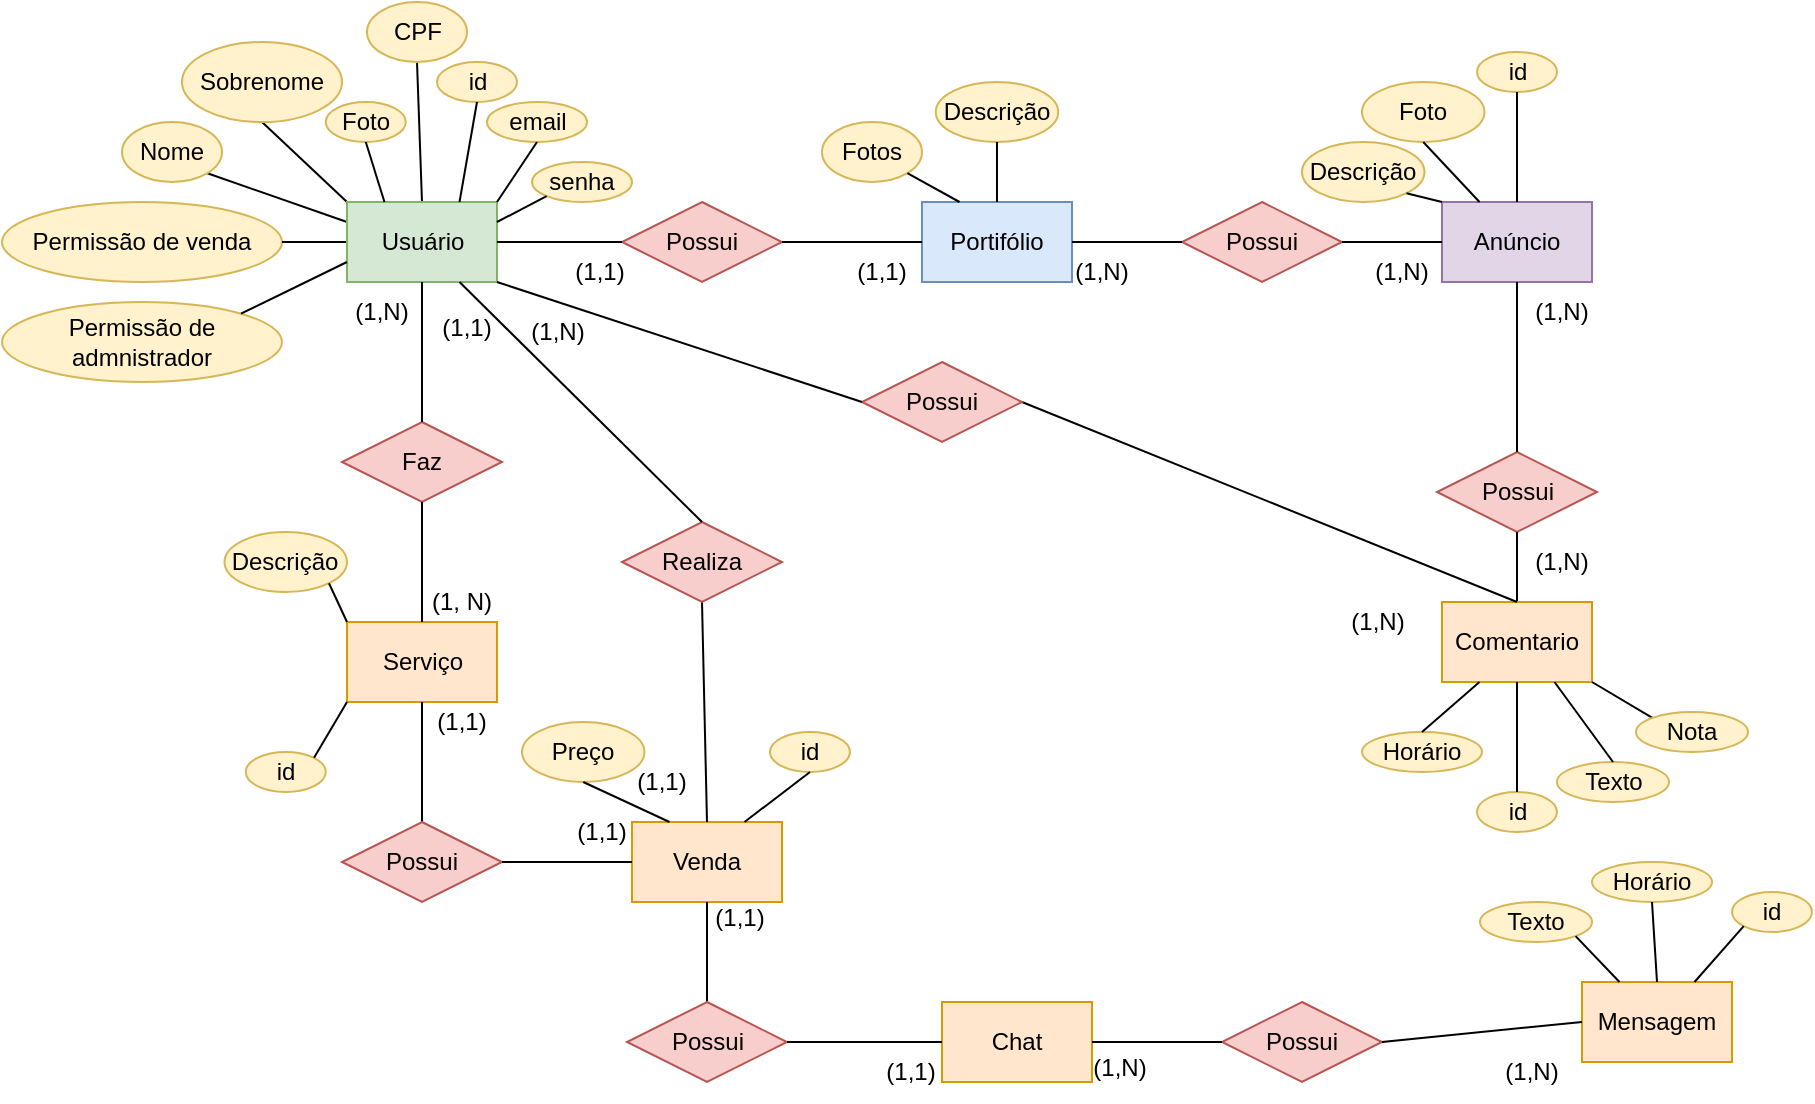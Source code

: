 <mxfile version="26.2.12">
  <diagram id="C5RBs43oDa-KdzZeNtuy" name="Page-1">
    <mxGraphModel grid="1" page="1" gridSize="10" guides="1" tooltips="1" connect="1" arrows="1" fold="1" pageScale="1" pageWidth="827" pageHeight="1169" math="0" shadow="0">
      <root>
        <mxCell id="WIyWlLk6GJQsqaUBKTNV-0" />
        <mxCell id="WIyWlLk6GJQsqaUBKTNV-1" parent="WIyWlLk6GJQsqaUBKTNV-0" />
        <mxCell id="rJo322jUPUT-9Uj5s9nA-3" value="Permissão de venda" style="ellipse;whiteSpace=wrap;html=1;fillColor=#fff2cc;strokeColor=#d6b656;" vertex="1" parent="WIyWlLk6GJQsqaUBKTNV-1">
          <mxGeometry x="10" y="130" width="140" height="40" as="geometry" />
        </mxCell>
        <mxCell id="rJo322jUPUT-9Uj5s9nA-7" value="" style="endArrow=none;html=1;rounded=0;entryX=1;entryY=1;entryDx=0;entryDy=0;exitX=0;exitY=0.25;exitDx=0;exitDy=0;" edge="1" parent="WIyWlLk6GJQsqaUBKTNV-1" source="rJo322jUPUT-9Uj5s9nA-11" target="rJo322jUPUT-9Uj5s9nA-12">
          <mxGeometry width="50" height="50" relative="1" as="geometry">
            <mxPoint x="183.18" y="117.322" as="sourcePoint" />
            <mxPoint x="122.678" y="115.607" as="targetPoint" />
          </mxGeometry>
        </mxCell>
        <mxCell id="rJo322jUPUT-9Uj5s9nA-8" value="" style="endArrow=none;html=1;rounded=0;entryX=0.5;entryY=1;entryDx=0;entryDy=0;exitX=0;exitY=0;exitDx=0;exitDy=0;" edge="1" parent="WIyWlLk6GJQsqaUBKTNV-1" source="rJo322jUPUT-9Uj5s9nA-11" target="rJo322jUPUT-9Uj5s9nA-13">
          <mxGeometry width="50" height="50" relative="1" as="geometry">
            <mxPoint x="215" y="110" as="sourcePoint" />
            <mxPoint x="155" y="90" as="targetPoint" />
          </mxGeometry>
        </mxCell>
        <mxCell id="rJo322jUPUT-9Uj5s9nA-9" value="" style="endArrow=none;html=1;rounded=0;exitX=0.5;exitY=0;exitDx=0;exitDy=0;entryX=0.5;entryY=1;entryDx=0;entryDy=0;" edge="1" parent="WIyWlLk6GJQsqaUBKTNV-1" source="rJo322jUPUT-9Uj5s9nA-11" target="rJo322jUPUT-9Uj5s9nA-14">
          <mxGeometry width="50" height="50" relative="1" as="geometry">
            <mxPoint x="246.82" y="117.322" as="sourcePoint" />
            <mxPoint x="210" y="90" as="targetPoint" />
          </mxGeometry>
        </mxCell>
        <mxCell id="rJo322jUPUT-9Uj5s9nA-10" value="" style="endArrow=none;html=1;rounded=0;entryX=0;entryY=0.5;entryDx=0;entryDy=0;exitX=1;exitY=0.5;exitDx=0;exitDy=0;" edge="1" parent="WIyWlLk6GJQsqaUBKTNV-1" source="rJo322jUPUT-9Uj5s9nA-3" target="rJo322jUPUT-9Uj5s9nA-11">
          <mxGeometry width="50" height="50" relative="1" as="geometry">
            <mxPoint x="390" y="330" as="sourcePoint" />
            <mxPoint x="170" y="135" as="targetPoint" />
          </mxGeometry>
        </mxCell>
        <mxCell id="rJo322jUPUT-9Uj5s9nA-11" value="Usuário" style="rounded=0;whiteSpace=wrap;html=1;fillColor=#d5e8d4;strokeColor=#82b366;" vertex="1" parent="WIyWlLk6GJQsqaUBKTNV-1">
          <mxGeometry x="182.5" y="130" width="75" height="40" as="geometry" />
        </mxCell>
        <mxCell id="rJo322jUPUT-9Uj5s9nA-12" value="Nome" style="ellipse;whiteSpace=wrap;html=1;fillColor=#fff2cc;strokeColor=#d6b656;" vertex="1" parent="WIyWlLk6GJQsqaUBKTNV-1">
          <mxGeometry x="70" y="90" width="50" height="30" as="geometry" />
        </mxCell>
        <mxCell id="rJo322jUPUT-9Uj5s9nA-13" value="Sobrenome" style="ellipse;whiteSpace=wrap;html=1;fillColor=#fff2cc;strokeColor=#d6b656;" vertex="1" parent="WIyWlLk6GJQsqaUBKTNV-1">
          <mxGeometry x="100" y="50" width="80" height="40" as="geometry" />
        </mxCell>
        <mxCell id="rJo322jUPUT-9Uj5s9nA-14" value="CPF" style="ellipse;whiteSpace=wrap;html=1;fillColor=#fff2cc;strokeColor=#d6b656;" vertex="1" parent="WIyWlLk6GJQsqaUBKTNV-1">
          <mxGeometry x="192.5" y="30" width="50" height="30" as="geometry" />
        </mxCell>
        <mxCell id="rJo322jUPUT-9Uj5s9nA-15" value="Possui" style="rhombus;whiteSpace=wrap;html=1;fillColor=#f8cecc;strokeColor=#b85450;" vertex="1" parent="WIyWlLk6GJQsqaUBKTNV-1">
          <mxGeometry x="320" y="130" width="80" height="40" as="geometry" />
        </mxCell>
        <mxCell id="rJo322jUPUT-9Uj5s9nA-16" value="" style="endArrow=none;html=1;rounded=0;entryX=1;entryY=0.5;entryDx=0;entryDy=0;exitX=0;exitY=0.5;exitDx=0;exitDy=0;" edge="1" parent="WIyWlLk6GJQsqaUBKTNV-1" source="rJo322jUPUT-9Uj5s9nA-15" target="rJo322jUPUT-9Uj5s9nA-11">
          <mxGeometry width="50" height="50" relative="1" as="geometry">
            <mxPoint x="390" y="330" as="sourcePoint" />
            <mxPoint x="440" y="280" as="targetPoint" />
          </mxGeometry>
        </mxCell>
        <mxCell id="rJo322jUPUT-9Uj5s9nA-17" value="Portifólio" style="rounded=0;whiteSpace=wrap;html=1;fillColor=#dae8fc;strokeColor=#6c8ebf;" vertex="1" parent="WIyWlLk6GJQsqaUBKTNV-1">
          <mxGeometry x="470" y="130" width="75" height="40" as="geometry" />
        </mxCell>
        <mxCell id="rJo322jUPUT-9Uj5s9nA-18" value="" style="endArrow=none;html=1;rounded=0;entryX=1;entryY=0.5;entryDx=0;entryDy=0;exitX=0;exitY=0.5;exitDx=0;exitDy=0;" edge="1" parent="WIyWlLk6GJQsqaUBKTNV-1" source="rJo322jUPUT-9Uj5s9nA-17" target="rJo322jUPUT-9Uj5s9nA-15">
          <mxGeometry width="50" height="50" relative="1" as="geometry">
            <mxPoint x="390" y="330" as="sourcePoint" />
            <mxPoint x="440" y="280" as="targetPoint" />
          </mxGeometry>
        </mxCell>
        <mxCell id="rJo322jUPUT-9Uj5s9nA-19" value="(1,1)" style="text;html=1;align=center;verticalAlign=middle;whiteSpace=wrap;rounded=0;" vertex="1" parent="WIyWlLk6GJQsqaUBKTNV-1">
          <mxGeometry x="290" y="155" width="37.5" height="20" as="geometry" />
        </mxCell>
        <mxCell id="rJo322jUPUT-9Uj5s9nA-20" value="(1,1)" style="text;html=1;align=center;verticalAlign=middle;whiteSpace=wrap;rounded=0;" vertex="1" parent="WIyWlLk6GJQsqaUBKTNV-1">
          <mxGeometry x="420" y="150" width="60" height="30" as="geometry" />
        </mxCell>
        <mxCell id="rJo322jUPUT-9Uj5s9nA-21" value="Fotos" style="ellipse;whiteSpace=wrap;html=1;fillColor=#fff2cc;strokeColor=#d6b656;" vertex="1" parent="WIyWlLk6GJQsqaUBKTNV-1">
          <mxGeometry x="420" y="90" width="50" height="30" as="geometry" />
        </mxCell>
        <mxCell id="rJo322jUPUT-9Uj5s9nA-23" value="Descrição" style="ellipse;whiteSpace=wrap;html=1;fillColor=#fff2cc;strokeColor=#d6b656;" vertex="1" parent="WIyWlLk6GJQsqaUBKTNV-1">
          <mxGeometry x="476.87" y="70" width="61.25" height="30" as="geometry" />
        </mxCell>
        <mxCell id="rJo322jUPUT-9Uj5s9nA-24" value="" style="endArrow=none;html=1;rounded=0;entryX=1;entryY=1;entryDx=0;entryDy=0;exitX=0.25;exitY=0;exitDx=0;exitDy=0;" edge="1" parent="WIyWlLk6GJQsqaUBKTNV-1" source="rJo322jUPUT-9Uj5s9nA-17" target="rJo322jUPUT-9Uj5s9nA-21">
          <mxGeometry width="50" height="50" relative="1" as="geometry">
            <mxPoint x="390" y="330" as="sourcePoint" />
            <mxPoint x="440" y="280" as="targetPoint" />
          </mxGeometry>
        </mxCell>
        <mxCell id="rJo322jUPUT-9Uj5s9nA-25" value="" style="endArrow=none;html=1;rounded=0;entryX=0.5;entryY=1;entryDx=0;entryDy=0;exitX=0.5;exitY=0;exitDx=0;exitDy=0;" edge="1" parent="WIyWlLk6GJQsqaUBKTNV-1" source="rJo322jUPUT-9Uj5s9nA-17" target="rJo322jUPUT-9Uj5s9nA-23">
          <mxGeometry width="50" height="50" relative="1" as="geometry">
            <mxPoint x="390" y="330" as="sourcePoint" />
            <mxPoint x="440" y="280" as="targetPoint" />
          </mxGeometry>
        </mxCell>
        <mxCell id="rJo322jUPUT-9Uj5s9nA-27" value="Anúncio" style="rounded=0;whiteSpace=wrap;html=1;fillColor=#e1d5e7;strokeColor=#9673a6;" vertex="1" parent="WIyWlLk6GJQsqaUBKTNV-1">
          <mxGeometry x="730" y="130" width="75" height="40" as="geometry" />
        </mxCell>
        <mxCell id="rJo322jUPUT-9Uj5s9nA-28" value="Possui" style="rhombus;whiteSpace=wrap;html=1;fillColor=#f8cecc;strokeColor=#b85450;" vertex="1" parent="WIyWlLk6GJQsqaUBKTNV-1">
          <mxGeometry x="600" y="130" width="80" height="40" as="geometry" />
        </mxCell>
        <mxCell id="rJo322jUPUT-9Uj5s9nA-29" value="" style="endArrow=none;html=1;rounded=0;entryX=1;entryY=0.5;entryDx=0;entryDy=0;exitX=0;exitY=0.5;exitDx=0;exitDy=0;" edge="1" parent="WIyWlLk6GJQsqaUBKTNV-1" source="rJo322jUPUT-9Uj5s9nA-28" target="rJo322jUPUT-9Uj5s9nA-17">
          <mxGeometry width="50" height="50" relative="1" as="geometry">
            <mxPoint x="390" y="330" as="sourcePoint" />
            <mxPoint x="440" y="280" as="targetPoint" />
          </mxGeometry>
        </mxCell>
        <mxCell id="rJo322jUPUT-9Uj5s9nA-30" value="" style="endArrow=none;html=1;rounded=0;entryX=1;entryY=0.5;entryDx=0;entryDy=0;exitX=0;exitY=0.5;exitDx=0;exitDy=0;" edge="1" parent="WIyWlLk6GJQsqaUBKTNV-1" source="rJo322jUPUT-9Uj5s9nA-27" target="rJo322jUPUT-9Uj5s9nA-28">
          <mxGeometry width="50" height="50" relative="1" as="geometry">
            <mxPoint x="390" y="330" as="sourcePoint" />
            <mxPoint x="440" y="280" as="targetPoint" />
          </mxGeometry>
        </mxCell>
        <mxCell id="rJo322jUPUT-9Uj5s9nA-31" value="(1,N)" style="text;html=1;align=center;verticalAlign=middle;whiteSpace=wrap;rounded=0;" vertex="1" parent="WIyWlLk6GJQsqaUBKTNV-1">
          <mxGeometry x="530" y="150" width="60" height="30" as="geometry" />
        </mxCell>
        <mxCell id="rJo322jUPUT-9Uj5s9nA-32" value="(1,N)" style="text;html=1;align=center;verticalAlign=middle;whiteSpace=wrap;rounded=0;" vertex="1" parent="WIyWlLk6GJQsqaUBKTNV-1">
          <mxGeometry x="680" y="150" width="60" height="30" as="geometry" />
        </mxCell>
        <mxCell id="rJo322jUPUT-9Uj5s9nA-33" value="Preço" style="ellipse;whiteSpace=wrap;html=1;fillColor=#fff2cc;strokeColor=#d6b656;" vertex="1" parent="WIyWlLk6GJQsqaUBKTNV-1">
          <mxGeometry x="270" y="390" width="61.25" height="30" as="geometry" />
        </mxCell>
        <mxCell id="rJo322jUPUT-9Uj5s9nA-35" value="Foto" style="ellipse;whiteSpace=wrap;html=1;fillColor=#fff2cc;strokeColor=#d6b656;" vertex="1" parent="WIyWlLk6GJQsqaUBKTNV-1">
          <mxGeometry x="690" y="70" width="61.25" height="30" as="geometry" />
        </mxCell>
        <mxCell id="rJo322jUPUT-9Uj5s9nA-36" value="Descrição" style="ellipse;whiteSpace=wrap;html=1;fillColor=#fff2cc;strokeColor=#d6b656;" vertex="1" parent="WIyWlLk6GJQsqaUBKTNV-1">
          <mxGeometry x="660" y="100" width="61.25" height="30" as="geometry" />
        </mxCell>
        <mxCell id="rJo322jUPUT-9Uj5s9nA-38" value="Serviço" style="rounded=0;whiteSpace=wrap;html=1;fillColor=#ffe6cc;strokeColor=#d79b00;" vertex="1" parent="WIyWlLk6GJQsqaUBKTNV-1">
          <mxGeometry x="182.5" y="340" width="75" height="40" as="geometry" />
        </mxCell>
        <mxCell id="rJo322jUPUT-9Uj5s9nA-39" value="Faz" style="rhombus;whiteSpace=wrap;html=1;fillColor=#f8cecc;strokeColor=#b85450;" vertex="1" parent="WIyWlLk6GJQsqaUBKTNV-1">
          <mxGeometry x="180" y="240" width="80" height="40" as="geometry" />
        </mxCell>
        <mxCell id="rJo322jUPUT-9Uj5s9nA-40" value="" style="endArrow=none;html=1;rounded=0;entryX=0.5;entryY=1;entryDx=0;entryDy=0;" edge="1" parent="WIyWlLk6GJQsqaUBKTNV-1" source="rJo322jUPUT-9Uj5s9nA-39" target="rJo322jUPUT-9Uj5s9nA-11">
          <mxGeometry width="50" height="50" relative="1" as="geometry">
            <mxPoint x="400" y="330" as="sourcePoint" />
            <mxPoint x="450" y="280" as="targetPoint" />
          </mxGeometry>
        </mxCell>
        <mxCell id="rJo322jUPUT-9Uj5s9nA-41" value="" style="endArrow=none;html=1;rounded=0;entryX=0.5;entryY=1;entryDx=0;entryDy=0;exitX=0.5;exitY=0;exitDx=0;exitDy=0;" edge="1" parent="WIyWlLk6GJQsqaUBKTNV-1" source="rJo322jUPUT-9Uj5s9nA-38" target="rJo322jUPUT-9Uj5s9nA-39">
          <mxGeometry width="50" height="50" relative="1" as="geometry">
            <mxPoint x="400" y="330" as="sourcePoint" />
            <mxPoint x="450" y="280" as="targetPoint" />
          </mxGeometry>
        </mxCell>
        <mxCell id="rJo322jUPUT-9Uj5s9nA-42" value="" style="endArrow=none;html=1;rounded=0;entryX=0.5;entryY=1;entryDx=0;entryDy=0;exitX=0.5;exitY=0;exitDx=0;exitDy=0;" edge="1" parent="WIyWlLk6GJQsqaUBKTNV-1" source="00OQnyMCNiGvxZlwMAmh-0" target="rJo322jUPUT-9Uj5s9nA-38">
          <mxGeometry width="50" height="50" relative="1" as="geometry">
            <mxPoint x="220" y="450" as="sourcePoint" />
            <mxPoint x="450" y="280" as="targetPoint" />
          </mxGeometry>
        </mxCell>
        <mxCell id="rJo322jUPUT-9Uj5s9nA-43" value="Descrição" style="ellipse;whiteSpace=wrap;html=1;fillColor=#fff2cc;strokeColor=#d6b656;" vertex="1" parent="WIyWlLk6GJQsqaUBKTNV-1">
          <mxGeometry x="121.25" y="295" width="61.25" height="30" as="geometry" />
        </mxCell>
        <mxCell id="rJo322jUPUT-9Uj5s9nA-44" value="" style="endArrow=none;html=1;rounded=0;entryX=1;entryY=1;entryDx=0;entryDy=0;exitX=0;exitY=0;exitDx=0;exitDy=0;" edge="1" parent="WIyWlLk6GJQsqaUBKTNV-1" source="rJo322jUPUT-9Uj5s9nA-38" target="rJo322jUPUT-9Uj5s9nA-43">
          <mxGeometry width="50" height="50" relative="1" as="geometry">
            <mxPoint x="400" y="330" as="sourcePoint" />
            <mxPoint x="450" y="280" as="targetPoint" />
          </mxGeometry>
        </mxCell>
        <mxCell id="rJo322jUPUT-9Uj5s9nA-46" value="" style="endArrow=none;html=1;rounded=0;entryX=1;entryY=1;entryDx=0;entryDy=0;exitX=0;exitY=0;exitDx=0;exitDy=0;" edge="1" parent="WIyWlLk6GJQsqaUBKTNV-1" source="rJo322jUPUT-9Uj5s9nA-27" target="rJo322jUPUT-9Uj5s9nA-36">
          <mxGeometry width="50" height="50" relative="1" as="geometry">
            <mxPoint x="720" y="260" as="sourcePoint" />
            <mxPoint x="770" y="210" as="targetPoint" />
            <Array as="points" />
          </mxGeometry>
        </mxCell>
        <mxCell id="rJo322jUPUT-9Uj5s9nA-48" value="" style="endArrow=none;html=1;rounded=0;entryX=0.5;entryY=1;entryDx=0;entryDy=0;exitX=0.25;exitY=0;exitDx=0;exitDy=0;" edge="1" parent="WIyWlLk6GJQsqaUBKTNV-1" source="rJo322jUPUT-9Uj5s9nA-27" target="rJo322jUPUT-9Uj5s9nA-35">
          <mxGeometry width="50" height="50" relative="1" as="geometry">
            <mxPoint x="750" y="360" as="sourcePoint" />
            <mxPoint x="800" y="310" as="targetPoint" />
          </mxGeometry>
        </mxCell>
        <mxCell id="rJo322jUPUT-9Uj5s9nA-49" value="id" style="ellipse;whiteSpace=wrap;html=1;fillColor=#fff2cc;strokeColor=#d6b656;" vertex="1" parent="WIyWlLk6GJQsqaUBKTNV-1">
          <mxGeometry x="227.5" y="60" width="40" height="20" as="geometry" />
        </mxCell>
        <mxCell id="rJo322jUPUT-9Uj5s9nA-51" value="" style="endArrow=none;html=1;rounded=0;exitX=0.75;exitY=0;exitDx=0;exitDy=0;entryX=0.5;entryY=1;entryDx=0;entryDy=0;" edge="1" parent="WIyWlLk6GJQsqaUBKTNV-1" source="rJo322jUPUT-9Uj5s9nA-11" target="rJo322jUPUT-9Uj5s9nA-49">
          <mxGeometry width="50" height="50" relative="1" as="geometry">
            <mxPoint x="400" y="330" as="sourcePoint" />
            <mxPoint x="260" y="90" as="targetPoint" />
          </mxGeometry>
        </mxCell>
        <mxCell id="rJo322jUPUT-9Uj5s9nA-52" value="(1,N)" style="text;html=1;align=center;verticalAlign=middle;whiteSpace=wrap;rounded=0;" vertex="1" parent="WIyWlLk6GJQsqaUBKTNV-1">
          <mxGeometry x="170" y="170" width="60" height="30" as="geometry" />
        </mxCell>
        <mxCell id="rJo322jUPUT-9Uj5s9nA-53" value="(1, N)" style="text;html=1;align=center;verticalAlign=middle;whiteSpace=wrap;rounded=0;" vertex="1" parent="WIyWlLk6GJQsqaUBKTNV-1">
          <mxGeometry x="210" y="315" width="60" height="30" as="geometry" />
        </mxCell>
        <mxCell id="00OQnyMCNiGvxZlwMAmh-0" value="Possui" style="rhombus;whiteSpace=wrap;html=1;fillColor=#f8cecc;strokeColor=#b85450;" vertex="1" parent="WIyWlLk6GJQsqaUBKTNV-1">
          <mxGeometry x="180" y="440" width="80" height="40" as="geometry" />
        </mxCell>
        <mxCell id="00OQnyMCNiGvxZlwMAmh-2" value="Venda" style="rounded=0;whiteSpace=wrap;html=1;fillColor=#ffe6cc;strokeColor=#d79b00;" vertex="1" parent="WIyWlLk6GJQsqaUBKTNV-1">
          <mxGeometry x="325" y="440" width="75" height="40" as="geometry" />
        </mxCell>
        <mxCell id="00OQnyMCNiGvxZlwMAmh-3" value="" style="endArrow=none;html=1;rounded=0;exitX=1;exitY=0.5;exitDx=0;exitDy=0;entryX=0;entryY=0.5;entryDx=0;entryDy=0;" edge="1" parent="WIyWlLk6GJQsqaUBKTNV-1" source="00OQnyMCNiGvxZlwMAmh-0" target="00OQnyMCNiGvxZlwMAmh-2">
          <mxGeometry width="50" height="50" relative="1" as="geometry">
            <mxPoint x="580" y="370" as="sourcePoint" />
            <mxPoint x="630" y="320" as="targetPoint" />
          </mxGeometry>
        </mxCell>
        <mxCell id="00OQnyMCNiGvxZlwMAmh-5" value="" style="endArrow=none;html=1;rounded=0;exitX=0.5;exitY=1;exitDx=0;exitDy=0;entryX=0.25;entryY=0;entryDx=0;entryDy=0;" edge="1" parent="WIyWlLk6GJQsqaUBKTNV-1" source="rJo322jUPUT-9Uj5s9nA-33" target="00OQnyMCNiGvxZlwMAmh-2">
          <mxGeometry width="50" height="50" relative="1" as="geometry">
            <mxPoint x="580" y="370" as="sourcePoint" />
            <mxPoint x="630" y="320" as="targetPoint" />
          </mxGeometry>
        </mxCell>
        <mxCell id="00OQnyMCNiGvxZlwMAmh-7" value="id" style="ellipse;whiteSpace=wrap;html=1;fillColor=#fff2cc;strokeColor=#d6b656;" vertex="1" parent="WIyWlLk6GJQsqaUBKTNV-1">
          <mxGeometry x="394" y="395" width="40" height="20" as="geometry" />
        </mxCell>
        <mxCell id="00OQnyMCNiGvxZlwMAmh-8" value="id" style="ellipse;whiteSpace=wrap;html=1;fillColor=#fff2cc;strokeColor=#d6b656;" vertex="1" parent="WIyWlLk6GJQsqaUBKTNV-1">
          <mxGeometry x="131.88" y="405" width="40" height="20" as="geometry" />
        </mxCell>
        <mxCell id="00OQnyMCNiGvxZlwMAmh-9" value="" style="endArrow=none;html=1;rounded=0;exitX=1;exitY=0;exitDx=0;exitDy=0;entryX=0;entryY=1;entryDx=0;entryDy=0;" edge="1" parent="WIyWlLk6GJQsqaUBKTNV-1" source="00OQnyMCNiGvxZlwMAmh-8" target="rJo322jUPUT-9Uj5s9nA-38">
          <mxGeometry width="50" height="50" relative="1" as="geometry">
            <mxPoint x="580" y="370" as="sourcePoint" />
            <mxPoint x="630" y="320" as="targetPoint" />
          </mxGeometry>
        </mxCell>
        <mxCell id="00OQnyMCNiGvxZlwMAmh-10" value="" style="endArrow=none;html=1;rounded=0;entryX=0.75;entryY=0;entryDx=0;entryDy=0;exitX=0.5;exitY=1;exitDx=0;exitDy=0;" edge="1" parent="WIyWlLk6GJQsqaUBKTNV-1" source="00OQnyMCNiGvxZlwMAmh-7" target="00OQnyMCNiGvxZlwMAmh-2">
          <mxGeometry width="50" height="50" relative="1" as="geometry">
            <mxPoint x="390" y="390" as="sourcePoint" />
            <mxPoint x="630" y="320" as="targetPoint" />
          </mxGeometry>
        </mxCell>
        <mxCell id="00OQnyMCNiGvxZlwMAmh-13" value="(1,1)" style="text;html=1;align=center;verticalAlign=middle;whiteSpace=wrap;rounded=0;" vertex="1" parent="WIyWlLk6GJQsqaUBKTNV-1">
          <mxGeometry x="210" y="375" width="60" height="30" as="geometry" />
        </mxCell>
        <mxCell id="00OQnyMCNiGvxZlwMAmh-14" value="(1,1)" style="text;html=1;align=center;verticalAlign=middle;whiteSpace=wrap;rounded=0;" vertex="1" parent="WIyWlLk6GJQsqaUBKTNV-1">
          <mxGeometry x="280" y="430" width="60" height="30" as="geometry" />
        </mxCell>
        <mxCell id="00OQnyMCNiGvxZlwMAmh-15" value="" style="endArrow=none;html=1;rounded=0;exitX=0.5;exitY=0;exitDx=0;exitDy=0;entryX=0.5;entryY=1;entryDx=0;entryDy=0;" edge="1" parent="WIyWlLk6GJQsqaUBKTNV-1" source="00OQnyMCNiGvxZlwMAmh-2" target="00OQnyMCNiGvxZlwMAmh-16">
          <mxGeometry width="50" height="50" relative="1" as="geometry">
            <mxPoint x="590" y="360" as="sourcePoint" />
            <mxPoint x="360" y="330" as="targetPoint" />
          </mxGeometry>
        </mxCell>
        <mxCell id="00OQnyMCNiGvxZlwMAmh-16" value="Realiza" style="rhombus;whiteSpace=wrap;html=1;fillColor=#f8cecc;strokeColor=#b85450;" vertex="1" parent="WIyWlLk6GJQsqaUBKTNV-1">
          <mxGeometry x="320" y="290" width="80" height="40" as="geometry" />
        </mxCell>
        <mxCell id="00OQnyMCNiGvxZlwMAmh-17" value="" style="endArrow=none;html=1;rounded=0;exitX=0.5;exitY=0;exitDx=0;exitDy=0;entryX=0.75;entryY=1;entryDx=0;entryDy=0;" edge="1" parent="WIyWlLk6GJQsqaUBKTNV-1" source="00OQnyMCNiGvxZlwMAmh-16" target="rJo322jUPUT-9Uj5s9nA-11">
          <mxGeometry width="50" height="50" relative="1" as="geometry">
            <mxPoint x="377.5" y="290" as="sourcePoint" />
            <mxPoint x="256.25" y="170" as="targetPoint" />
          </mxGeometry>
        </mxCell>
        <mxCell id="00OQnyMCNiGvxZlwMAmh-18" value="(1,1)" style="text;html=1;align=center;verticalAlign=middle;whiteSpace=wrap;rounded=0;" vertex="1" parent="WIyWlLk6GJQsqaUBKTNV-1">
          <mxGeometry x="310" y="405" width="60" height="30" as="geometry" />
        </mxCell>
        <mxCell id="00OQnyMCNiGvxZlwMAmh-19" value="(1,1)" style="text;html=1;align=center;verticalAlign=middle;whiteSpace=wrap;rounded=0;" vertex="1" parent="WIyWlLk6GJQsqaUBKTNV-1">
          <mxGeometry x="225" y="185" width="35" height="15" as="geometry" />
        </mxCell>
        <mxCell id="ABq3TiC7xBRhp3iJ4t2z-0" value="Permissão de admnistrador" style="ellipse;whiteSpace=wrap;html=1;fillColor=#fff2cc;strokeColor=#d6b656;" vertex="1" parent="WIyWlLk6GJQsqaUBKTNV-1">
          <mxGeometry x="10" y="180" width="140" height="40" as="geometry" />
        </mxCell>
        <mxCell id="ABq3TiC7xBRhp3iJ4t2z-1" value="" style="endArrow=none;html=1;rounded=0;exitX=1;exitY=0;exitDx=0;exitDy=0;entryX=0;entryY=0.75;entryDx=0;entryDy=0;" edge="1" parent="WIyWlLk6GJQsqaUBKTNV-1" source="ABq3TiC7xBRhp3iJ4t2z-0" target="rJo322jUPUT-9Uj5s9nA-11">
          <mxGeometry width="50" height="50" relative="1" as="geometry">
            <mxPoint x="390" y="340" as="sourcePoint" />
            <mxPoint x="440" y="290" as="targetPoint" />
          </mxGeometry>
        </mxCell>
        <mxCell id="ABq3TiC7xBRhp3iJ4t2z-2" value="Chat" style="rounded=0;whiteSpace=wrap;html=1;fillColor=#ffe6cc;strokeColor=#d79b00;" vertex="1" parent="WIyWlLk6GJQsqaUBKTNV-1">
          <mxGeometry x="480" y="530" width="75" height="40" as="geometry" />
        </mxCell>
        <mxCell id="ABq3TiC7xBRhp3iJ4t2z-3" value="" style="endArrow=none;html=1;rounded=0;exitX=0.5;exitY=0;exitDx=0;exitDy=0;entryX=0.5;entryY=1;entryDx=0;entryDy=0;" edge="1" parent="WIyWlLk6GJQsqaUBKTNV-1" target="00OQnyMCNiGvxZlwMAmh-2" source="ABq3TiC7xBRhp3iJ4t2z-4">
          <mxGeometry width="50" height="50" relative="1" as="geometry">
            <mxPoint x="112.5" y="360" as="sourcePoint" />
            <mxPoint x="175" y="360" as="targetPoint" />
          </mxGeometry>
        </mxCell>
        <mxCell id="ABq3TiC7xBRhp3iJ4t2z-4" value="Possui" style="rhombus;whiteSpace=wrap;html=1;fillColor=#f8cecc;strokeColor=#b85450;" vertex="1" parent="WIyWlLk6GJQsqaUBKTNV-1">
          <mxGeometry x="322.5" y="530" width="80" height="40" as="geometry" />
        </mxCell>
        <mxCell id="ABq3TiC7xBRhp3iJ4t2z-5" value="" style="endArrow=none;html=1;rounded=0;entryX=0;entryY=0.5;entryDx=0;entryDy=0;exitX=1;exitY=0.5;exitDx=0;exitDy=0;" edge="1" parent="WIyWlLk6GJQsqaUBKTNV-1" source="ABq3TiC7xBRhp3iJ4t2z-4" target="ABq3TiC7xBRhp3iJ4t2z-2">
          <mxGeometry width="50" height="50" relative="1" as="geometry">
            <mxPoint x="410" y="550" as="sourcePoint" />
            <mxPoint x="440" y="290" as="targetPoint" />
          </mxGeometry>
        </mxCell>
        <mxCell id="ABq3TiC7xBRhp3iJ4t2z-6" value="(1,1)" style="text;html=1;align=center;verticalAlign=middle;whiteSpace=wrap;rounded=0;" vertex="1" parent="WIyWlLk6GJQsqaUBKTNV-1">
          <mxGeometry x="451.87" y="557.5" width="25" height="15" as="geometry" />
        </mxCell>
        <mxCell id="ABq3TiC7xBRhp3iJ4t2z-8" value="(1,1)" style="text;html=1;align=center;verticalAlign=middle;whiteSpace=wrap;rounded=0;" vertex="1" parent="WIyWlLk6GJQsqaUBKTNV-1">
          <mxGeometry x="364" y="480" width="30" height="15" as="geometry" />
        </mxCell>
        <mxCell id="ABq3TiC7xBRhp3iJ4t2z-11" value="Mensagem" style="rounded=0;whiteSpace=wrap;html=1;fillColor=#ffe6cc;strokeColor=#d79b00;" vertex="1" parent="WIyWlLk6GJQsqaUBKTNV-1">
          <mxGeometry x="800" y="520" width="75" height="40" as="geometry" />
        </mxCell>
        <mxCell id="ABq3TiC7xBRhp3iJ4t2z-12" value="Possui" style="rhombus;whiteSpace=wrap;html=1;fillColor=#f8cecc;strokeColor=#b85450;" vertex="1" parent="WIyWlLk6GJQsqaUBKTNV-1">
          <mxGeometry x="620" y="530" width="80" height="40" as="geometry" />
        </mxCell>
        <mxCell id="ABq3TiC7xBRhp3iJ4t2z-13" value="" style="endArrow=none;html=1;rounded=0;exitX=0;exitY=0.5;exitDx=0;exitDy=0;entryX=1;entryY=0.5;entryDx=0;entryDy=0;" edge="1" parent="WIyWlLk6GJQsqaUBKTNV-1" source="ABq3TiC7xBRhp3iJ4t2z-12" target="ABq3TiC7xBRhp3iJ4t2z-2">
          <mxGeometry width="50" height="50" relative="1" as="geometry">
            <mxPoint x="390" y="350" as="sourcePoint" />
            <mxPoint x="440" y="300" as="targetPoint" />
          </mxGeometry>
        </mxCell>
        <mxCell id="ABq3TiC7xBRhp3iJ4t2z-15" value="(1,N)" style="text;html=1;align=center;verticalAlign=middle;whiteSpace=wrap;rounded=0;" vertex="1" parent="WIyWlLk6GJQsqaUBKTNV-1">
          <mxGeometry x="555" y="557.5" width="28.12" height="10" as="geometry" />
        </mxCell>
        <mxCell id="ABq3TiC7xBRhp3iJ4t2z-16" value="(1,N)" style="text;html=1;align=center;verticalAlign=middle;whiteSpace=wrap;rounded=0;" vertex="1" parent="WIyWlLk6GJQsqaUBKTNV-1">
          <mxGeometry x="745" y="550" width="60" height="30" as="geometry" />
        </mxCell>
        <mxCell id="ABq3TiC7xBRhp3iJ4t2z-18" value="id" style="ellipse;whiteSpace=wrap;html=1;fillColor=#fff2cc;strokeColor=#d6b656;" vertex="1" parent="WIyWlLk6GJQsqaUBKTNV-1">
          <mxGeometry x="875" y="475" width="40" height="20" as="geometry" />
        </mxCell>
        <mxCell id="ABq3TiC7xBRhp3iJ4t2z-19" value="Texto" style="ellipse;whiteSpace=wrap;html=1;fillColor=#fff2cc;strokeColor=#d6b656;" vertex="1" parent="WIyWlLk6GJQsqaUBKTNV-1">
          <mxGeometry x="749" y="480" width="56" height="20" as="geometry" />
        </mxCell>
        <mxCell id="ABq3TiC7xBRhp3iJ4t2z-20" value="Horário" style="ellipse;whiteSpace=wrap;html=1;fillColor=#fff2cc;strokeColor=#d6b656;" vertex="1" parent="WIyWlLk6GJQsqaUBKTNV-1">
          <mxGeometry x="805" y="460" width="60" height="20" as="geometry" />
        </mxCell>
        <mxCell id="ABq3TiC7xBRhp3iJ4t2z-21" value="" style="endArrow=none;html=1;rounded=0;exitX=0.5;exitY=0;exitDx=0;exitDy=0;entryX=0.5;entryY=1;entryDx=0;entryDy=0;" edge="1" parent="WIyWlLk6GJQsqaUBKTNV-1" source="ABq3TiC7xBRhp3iJ4t2z-11" target="ABq3TiC7xBRhp3iJ4t2z-20">
          <mxGeometry width="50" height="50" relative="1" as="geometry">
            <mxPoint x="410" y="350" as="sourcePoint" />
            <mxPoint x="460" y="300" as="targetPoint" />
          </mxGeometry>
        </mxCell>
        <mxCell id="ABq3TiC7xBRhp3iJ4t2z-22" value="" style="endArrow=none;html=1;rounded=0;exitX=0.75;exitY=0;exitDx=0;exitDy=0;entryX=0;entryY=1;entryDx=0;entryDy=0;" edge="1" parent="WIyWlLk6GJQsqaUBKTNV-1" source="ABq3TiC7xBRhp3iJ4t2z-11" target="ABq3TiC7xBRhp3iJ4t2z-18">
          <mxGeometry width="50" height="50" relative="1" as="geometry">
            <mxPoint x="410" y="350" as="sourcePoint" />
            <mxPoint x="460" y="300" as="targetPoint" />
          </mxGeometry>
        </mxCell>
        <mxCell id="ABq3TiC7xBRhp3iJ4t2z-23" value="" style="endArrow=none;html=1;rounded=0;exitX=0.25;exitY=0;exitDx=0;exitDy=0;entryX=1;entryY=1;entryDx=0;entryDy=0;" edge="1" parent="WIyWlLk6GJQsqaUBKTNV-1" source="ABq3TiC7xBRhp3iJ4t2z-11" target="ABq3TiC7xBRhp3iJ4t2z-19">
          <mxGeometry width="50" height="50" relative="1" as="geometry">
            <mxPoint x="410" y="350" as="sourcePoint" />
            <mxPoint x="460" y="300" as="targetPoint" />
          </mxGeometry>
        </mxCell>
        <mxCell id="ABq3TiC7xBRhp3iJ4t2z-25" value="Possui" style="rhombus;whiteSpace=wrap;html=1;fillColor=#f8cecc;strokeColor=#b85450;" vertex="1" parent="WIyWlLk6GJQsqaUBKTNV-1">
          <mxGeometry x="727.5" y="255" width="80" height="40" as="geometry" />
        </mxCell>
        <mxCell id="ABq3TiC7xBRhp3iJ4t2z-26" value="" style="endArrow=none;html=1;rounded=0;entryX=0.5;entryY=1;entryDx=0;entryDy=0;exitX=0.5;exitY=0;exitDx=0;exitDy=0;" edge="1" parent="WIyWlLk6GJQsqaUBKTNV-1" source="ABq3TiC7xBRhp3iJ4t2z-28" target="ABq3TiC7xBRhp3iJ4t2z-25">
          <mxGeometry width="50" height="50" relative="1" as="geometry">
            <mxPoint x="767.5" y="345" as="sourcePoint" />
            <mxPoint x="460" y="300" as="targetPoint" />
          </mxGeometry>
        </mxCell>
        <mxCell id="ABq3TiC7xBRhp3iJ4t2z-27" value="" style="endArrow=none;html=1;rounded=0;entryX=0.5;entryY=1;entryDx=0;entryDy=0;exitX=0.5;exitY=0;exitDx=0;exitDy=0;" edge="1" parent="WIyWlLk6GJQsqaUBKTNV-1" source="ABq3TiC7xBRhp3iJ4t2z-25" target="rJo322jUPUT-9Uj5s9nA-27">
          <mxGeometry width="50" height="50" relative="1" as="geometry">
            <mxPoint x="410" y="350" as="sourcePoint" />
            <mxPoint x="460" y="300" as="targetPoint" />
          </mxGeometry>
        </mxCell>
        <mxCell id="ABq3TiC7xBRhp3iJ4t2z-28" value="Comentario" style="rounded=0;whiteSpace=wrap;html=1;fillColor=#ffe6cc;strokeColor=#d79b00;" vertex="1" parent="WIyWlLk6GJQsqaUBKTNV-1">
          <mxGeometry x="730" y="330" width="75" height="40" as="geometry" />
        </mxCell>
        <mxCell id="ABq3TiC7xBRhp3iJ4t2z-31" value="" style="endArrow=none;html=1;rounded=0;exitX=0.5;exitY=0;exitDx=0;exitDy=0;entryX=1;entryY=0.5;entryDx=0;entryDy=0;" edge="1" parent="WIyWlLk6GJQsqaUBKTNV-1" source="ABq3TiC7xBRhp3iJ4t2z-28" target="5YYJP8TUYgn2K-aYpaNx-1">
          <mxGeometry width="50" height="50" relative="1" as="geometry">
            <mxPoint x="410" y="350" as="sourcePoint" />
            <mxPoint x="530" y="250" as="targetPoint" />
          </mxGeometry>
        </mxCell>
        <mxCell id="ABq3TiC7xBRhp3iJ4t2z-32" value="id" style="ellipse;whiteSpace=wrap;html=1;fillColor=#fff2cc;strokeColor=#d6b656;" vertex="1" parent="WIyWlLk6GJQsqaUBKTNV-1">
          <mxGeometry x="747.5" y="425" width="40" height="20" as="geometry" />
        </mxCell>
        <mxCell id="ABq3TiC7xBRhp3iJ4t2z-34" value="Horário" style="ellipse;whiteSpace=wrap;html=1;fillColor=#fff2cc;strokeColor=#d6b656;" vertex="1" parent="WIyWlLk6GJQsqaUBKTNV-1">
          <mxGeometry x="690" y="395" width="60" height="20" as="geometry" />
        </mxCell>
        <mxCell id="ABq3TiC7xBRhp3iJ4t2z-35" value="Texto" style="ellipse;whiteSpace=wrap;html=1;fillColor=#fff2cc;strokeColor=#d6b656;" vertex="1" parent="WIyWlLk6GJQsqaUBKTNV-1">
          <mxGeometry x="787.5" y="410" width="56" height="20" as="geometry" />
        </mxCell>
        <mxCell id="ABq3TiC7xBRhp3iJ4t2z-36" value="" style="endArrow=none;html=1;rounded=0;entryX=0.5;entryY=1;entryDx=0;entryDy=0;exitX=0.5;exitY=0;exitDx=0;exitDy=0;" edge="1" parent="WIyWlLk6GJQsqaUBKTNV-1" source="ABq3TiC7xBRhp3iJ4t2z-32" target="ABq3TiC7xBRhp3iJ4t2z-28">
          <mxGeometry width="50" height="50" relative="1" as="geometry">
            <mxPoint x="508" y="640" as="sourcePoint" />
            <mxPoint x="460" y="300" as="targetPoint" />
          </mxGeometry>
        </mxCell>
        <mxCell id="ABq3TiC7xBRhp3iJ4t2z-37" value="" style="endArrow=none;html=1;rounded=0;exitX=0.75;exitY=1;exitDx=0;exitDy=0;entryX=0.5;entryY=0;entryDx=0;entryDy=0;" edge="1" parent="WIyWlLk6GJQsqaUBKTNV-1" source="ABq3TiC7xBRhp3iJ4t2z-28" target="ABq3TiC7xBRhp3iJ4t2z-35">
          <mxGeometry width="50" height="50" relative="1" as="geometry">
            <mxPoint x="594.12" y="520" as="sourcePoint" />
            <mxPoint x="590" y="610" as="targetPoint" />
          </mxGeometry>
        </mxCell>
        <mxCell id="ABq3TiC7xBRhp3iJ4t2z-38" value="" style="endArrow=none;html=1;rounded=0;entryX=0.5;entryY=0;entryDx=0;entryDy=0;exitX=0.25;exitY=1;exitDx=0;exitDy=0;" edge="1" parent="WIyWlLk6GJQsqaUBKTNV-1" source="ABq3TiC7xBRhp3iJ4t2z-28" target="ABq3TiC7xBRhp3iJ4t2z-34">
          <mxGeometry width="50" height="50" relative="1" as="geometry">
            <mxPoint x="380" y="550" as="sourcePoint" />
            <mxPoint x="427.5" y="760" as="targetPoint" />
          </mxGeometry>
        </mxCell>
        <mxCell id="ABq3TiC7xBRhp3iJ4t2z-40" value="" style="endArrow=none;html=1;rounded=0;entryX=1;entryY=1;entryDx=0;entryDy=0;exitX=0;exitY=0;exitDx=0;exitDy=0;" edge="1" parent="WIyWlLk6GJQsqaUBKTNV-1" source="ABq3TiC7xBRhp3iJ4t2z-41" target="ABq3TiC7xBRhp3iJ4t2z-28">
          <mxGeometry width="50" height="50" relative="1" as="geometry">
            <mxPoint x="630" y="610" as="sourcePoint" />
            <mxPoint x="560" y="600" as="targetPoint" />
            <Array as="points" />
          </mxGeometry>
        </mxCell>
        <mxCell id="ABq3TiC7xBRhp3iJ4t2z-41" value="Nota" style="ellipse;whiteSpace=wrap;html=1;fillColor=#fff2cc;strokeColor=#d6b656;" vertex="1" parent="WIyWlLk6GJQsqaUBKTNV-1">
          <mxGeometry x="827" y="385" width="56" height="20" as="geometry" />
        </mxCell>
        <mxCell id="ABq3TiC7xBRhp3iJ4t2z-43" value="(1,N)" style="text;html=1;align=center;verticalAlign=middle;whiteSpace=wrap;rounded=0;" vertex="1" parent="WIyWlLk6GJQsqaUBKTNV-1">
          <mxGeometry x="760" y="170" width="60" height="30" as="geometry" />
        </mxCell>
        <mxCell id="ABq3TiC7xBRhp3iJ4t2z-45" value="(1,N)" style="text;html=1;align=center;verticalAlign=middle;whiteSpace=wrap;rounded=0;" vertex="1" parent="WIyWlLk6GJQsqaUBKTNV-1">
          <mxGeometry x="760" y="295" width="60" height="30" as="geometry" />
        </mxCell>
        <mxCell id="ABq3TiC7xBRhp3iJ4t2z-46" value="(1,N)" style="text;html=1;align=center;verticalAlign=middle;whiteSpace=wrap;rounded=0;" vertex="1" parent="WIyWlLk6GJQsqaUBKTNV-1">
          <mxGeometry x="667.5" y="325" width="60" height="30" as="geometry" />
        </mxCell>
        <mxCell id="ABq3TiC7xBRhp3iJ4t2z-50" value="id" style="ellipse;whiteSpace=wrap;html=1;fillColor=#fff2cc;strokeColor=#d6b656;" vertex="1" parent="WIyWlLk6GJQsqaUBKTNV-1">
          <mxGeometry x="747.5" y="55" width="40" height="20" as="geometry" />
        </mxCell>
        <mxCell id="ABq3TiC7xBRhp3iJ4t2z-51" value="" style="endArrow=none;html=1;rounded=0;entryX=0.5;entryY=1;entryDx=0;entryDy=0;exitX=0.5;exitY=0;exitDx=0;exitDy=0;" edge="1" parent="WIyWlLk6GJQsqaUBKTNV-1" source="rJo322jUPUT-9Uj5s9nA-27" target="ABq3TiC7xBRhp3iJ4t2z-50">
          <mxGeometry width="50" height="50" relative="1" as="geometry">
            <mxPoint x="410" y="390" as="sourcePoint" />
            <mxPoint x="460" y="340" as="targetPoint" />
          </mxGeometry>
        </mxCell>
        <mxCell id="ABq3TiC7xBRhp3iJ4t2z-52" value="Foto" style="ellipse;whiteSpace=wrap;html=1;fillColor=#fff2cc;strokeColor=#d6b656;" vertex="1" parent="WIyWlLk6GJQsqaUBKTNV-1">
          <mxGeometry x="171.88" y="80" width="40" height="20" as="geometry" />
        </mxCell>
        <mxCell id="ABq3TiC7xBRhp3iJ4t2z-53" value="" style="endArrow=none;html=1;rounded=0;entryX=0.5;entryY=1;entryDx=0;entryDy=0;exitX=0.25;exitY=0;exitDx=0;exitDy=0;" edge="1" parent="WIyWlLk6GJQsqaUBKTNV-1" source="rJo322jUPUT-9Uj5s9nA-11" target="ABq3TiC7xBRhp3iJ4t2z-52">
          <mxGeometry width="50" height="50" relative="1" as="geometry">
            <mxPoint x="200" y="110" as="sourcePoint" />
            <mxPoint x="460" y="340" as="targetPoint" />
          </mxGeometry>
        </mxCell>
        <mxCell id="xRU6eJvLZwDaeVb3W5bI-0" value="email" style="ellipse;whiteSpace=wrap;html=1;fillColor=#fff2cc;strokeColor=#d6b656;" vertex="1" parent="WIyWlLk6GJQsqaUBKTNV-1">
          <mxGeometry x="252.5" y="80" width="50" height="20" as="geometry" />
        </mxCell>
        <mxCell id="xRU6eJvLZwDaeVb3W5bI-2" value="" style="endArrow=none;html=1;rounded=0;exitX=1;exitY=0;exitDx=0;exitDy=0;entryX=0.5;entryY=1;entryDx=0;entryDy=0;" edge="1" parent="WIyWlLk6GJQsqaUBKTNV-1" source="rJo322jUPUT-9Uj5s9nA-11" target="xRU6eJvLZwDaeVb3W5bI-0">
          <mxGeometry width="50" height="50" relative="1" as="geometry">
            <mxPoint x="331.25" y="95" as="sourcePoint" />
            <mxPoint x="381.25" y="45" as="targetPoint" />
          </mxGeometry>
        </mxCell>
        <mxCell id="xRU6eJvLZwDaeVb3W5bI-3" value="senha" style="ellipse;whiteSpace=wrap;html=1;fillColor=#fff2cc;strokeColor=#d6b656;" vertex="1" parent="WIyWlLk6GJQsqaUBKTNV-1">
          <mxGeometry x="275" y="110" width="50" height="20" as="geometry" />
        </mxCell>
        <mxCell id="xRU6eJvLZwDaeVb3W5bI-4" value="" style="endArrow=none;html=1;rounded=0;entryX=0;entryY=1;entryDx=0;entryDy=0;exitX=1;exitY=0.25;exitDx=0;exitDy=0;" edge="1" parent="WIyWlLk6GJQsqaUBKTNV-1" source="rJo322jUPUT-9Uj5s9nA-11" target="xRU6eJvLZwDaeVb3W5bI-3">
          <mxGeometry width="50" height="50" relative="1" as="geometry">
            <mxPoint x="390" y="430" as="sourcePoint" />
            <mxPoint x="440" y="380" as="targetPoint" />
          </mxGeometry>
        </mxCell>
        <mxCell id="5YYJP8TUYgn2K-aYpaNx-1" value="Possui" style="rhombus;whiteSpace=wrap;html=1;fillColor=#f8cecc;strokeColor=#b85450;" vertex="1" parent="WIyWlLk6GJQsqaUBKTNV-1">
          <mxGeometry x="440" y="210" width="80" height="40" as="geometry" />
        </mxCell>
        <mxCell id="5YYJP8TUYgn2K-aYpaNx-2" value="" style="endArrow=none;html=1;rounded=0;exitX=0;exitY=0.5;exitDx=0;exitDy=0;entryX=1;entryY=1;entryDx=0;entryDy=0;" edge="1" parent="WIyWlLk6GJQsqaUBKTNV-1" source="5YYJP8TUYgn2K-aYpaNx-1" target="rJo322jUPUT-9Uj5s9nA-11">
          <mxGeometry width="50" height="50" relative="1" as="geometry">
            <mxPoint x="390" y="220" as="sourcePoint" />
            <mxPoint x="258" y="170" as="targetPoint" />
          </mxGeometry>
        </mxCell>
        <mxCell id="5YYJP8TUYgn2K-aYpaNx-3" value="(1,N)" style="text;html=1;align=center;verticalAlign=middle;whiteSpace=wrap;rounded=0;" vertex="1" parent="WIyWlLk6GJQsqaUBKTNV-1">
          <mxGeometry x="272.5" y="185" width="30" height="20" as="geometry" />
        </mxCell>
        <mxCell id="5YYJP8TUYgn2K-aYpaNx-6" value="" style="endArrow=none;html=1;rounded=0;exitX=0;exitY=0.5;exitDx=0;exitDy=0;entryX=1;entryY=0.5;entryDx=0;entryDy=0;" edge="1" parent="WIyWlLk6GJQsqaUBKTNV-1" source="ABq3TiC7xBRhp3iJ4t2z-11" target="ABq3TiC7xBRhp3iJ4t2z-12">
          <mxGeometry width="50" height="50" relative="1" as="geometry">
            <mxPoint x="620" y="450" as="sourcePoint" />
            <mxPoint x="507" y="450" as="targetPoint" />
          </mxGeometry>
        </mxCell>
      </root>
    </mxGraphModel>
  </diagram>
</mxfile>
